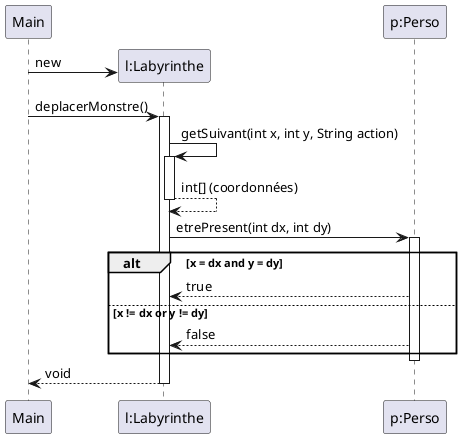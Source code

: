 @startuml
'https://plantuml.com/sequence-diagram

participant Main
participant "l:Labyrinthe" as l
participant "p:Perso" as p
create l
Main -> l : new
Main -> l : deplacerMonstre()
activate l
l -> l : getSuivant(int x, int y, String action)
activate l
l --> l : int[] (coordonnées)
deactivate l
l -> p : etrePresent(int dx, int dy)
alt x = dx and y = dy
activate p
p --> l : true
else x != dx or y != dy
p --> l : false
end
deactivate p
l --> Main : void
deactivate l


@enduml

